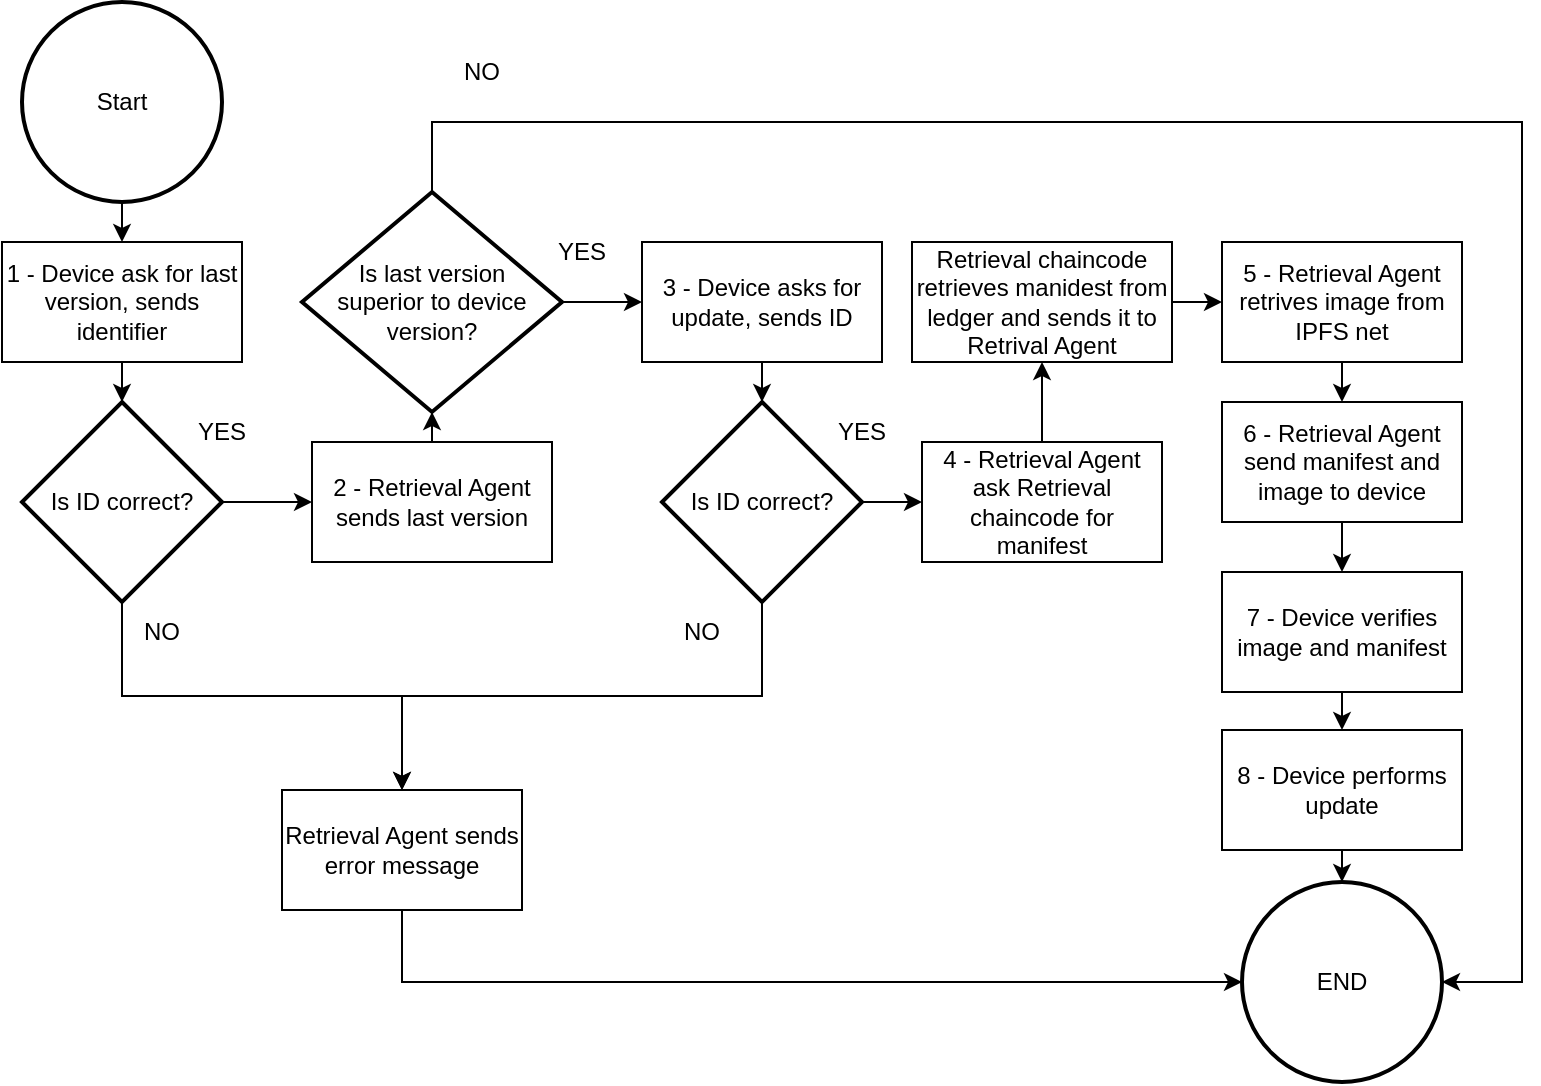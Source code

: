 <mxfile version="20.8.3" type="device"><diagram id="4w-IJWmi37oUQ3KKiI1N" name="Página-1"><mxGraphModel dx="836" dy="719" grid="1" gridSize="10" guides="1" tooltips="1" connect="1" arrows="1" fold="1" page="1" pageScale="1" pageWidth="1169" pageHeight="827" math="0" shadow="0"><root><mxCell id="0"/><mxCell id="1" parent="0"/><mxCell id="QY3zgaBW5sU18hBVyN55-4" style="edgeStyle=orthogonalEdgeStyle;rounded=0;orthogonalLoop=1;jettySize=auto;html=1;exitX=0.5;exitY=1;exitDx=0;exitDy=0;exitPerimeter=0;entryX=0.5;entryY=0;entryDx=0;entryDy=0;" parent="1" source="QY3zgaBW5sU18hBVyN55-2" target="QY3zgaBW5sU18hBVyN55-3" edge="1"><mxGeometry relative="1" as="geometry"/></mxCell><mxCell id="QY3zgaBW5sU18hBVyN55-2" value="Start" style="strokeWidth=2;html=1;shape=mxgraph.flowchart.start_2;whiteSpace=wrap;" parent="1" vertex="1"><mxGeometry x="400" y="20" width="100" height="100" as="geometry"/></mxCell><mxCell id="QY3zgaBW5sU18hBVyN55-8" style="edgeStyle=orthogonalEdgeStyle;rounded=0;orthogonalLoop=1;jettySize=auto;html=1;exitX=0.5;exitY=1;exitDx=0;exitDy=0;entryX=0.5;entryY=0;entryDx=0;entryDy=0;entryPerimeter=0;" parent="1" source="QY3zgaBW5sU18hBVyN55-3" target="QY3zgaBW5sU18hBVyN55-7" edge="1"><mxGeometry relative="1" as="geometry"/></mxCell><mxCell id="QY3zgaBW5sU18hBVyN55-3" value="1 - Device ask for last version, sends identifier" style="rounded=0;whiteSpace=wrap;html=1;" parent="1" vertex="1"><mxGeometry x="390" y="140" width="120" height="60" as="geometry"/></mxCell><mxCell id="QY3zgaBW5sU18hBVyN55-11" style="edgeStyle=orthogonalEdgeStyle;rounded=0;orthogonalLoop=1;jettySize=auto;html=1;exitX=0.5;exitY=0;exitDx=0;exitDy=0;entryX=0.5;entryY=1;entryDx=0;entryDy=0;entryPerimeter=0;" parent="1" source="QY3zgaBW5sU18hBVyN55-5" target="QY3zgaBW5sU18hBVyN55-10" edge="1"><mxGeometry relative="1" as="geometry"/></mxCell><mxCell id="QY3zgaBW5sU18hBVyN55-5" value="2 - Retrieval Agent sends last version" style="rounded=0;whiteSpace=wrap;html=1;" parent="1" vertex="1"><mxGeometry x="545" y="240" width="120" height="60" as="geometry"/></mxCell><mxCell id="QY3zgaBW5sU18hBVyN55-9" style="edgeStyle=orthogonalEdgeStyle;rounded=0;orthogonalLoop=1;jettySize=auto;html=1;exitX=1;exitY=0.5;exitDx=0;exitDy=0;exitPerimeter=0;entryX=0;entryY=0.5;entryDx=0;entryDy=0;" parent="1" source="QY3zgaBW5sU18hBVyN55-7" target="QY3zgaBW5sU18hBVyN55-5" edge="1"><mxGeometry relative="1" as="geometry"/></mxCell><mxCell id="QY3zgaBW5sU18hBVyN55-14" style="edgeStyle=orthogonalEdgeStyle;rounded=0;orthogonalLoop=1;jettySize=auto;html=1;exitX=0.5;exitY=1;exitDx=0;exitDy=0;exitPerimeter=0;entryX=0.5;entryY=0;entryDx=0;entryDy=0;" parent="1" source="QY3zgaBW5sU18hBVyN55-7" target="QY3zgaBW5sU18hBVyN55-13" edge="1"><mxGeometry relative="1" as="geometry"/></mxCell><mxCell id="QY3zgaBW5sU18hBVyN55-7" value="Is ID correct?" style="strokeWidth=2;html=1;shape=mxgraph.flowchart.decision;whiteSpace=wrap;" parent="1" vertex="1"><mxGeometry x="400" y="220" width="100" height="100" as="geometry"/></mxCell><mxCell id="QY3zgaBW5sU18hBVyN55-23" style="edgeStyle=orthogonalEdgeStyle;rounded=0;orthogonalLoop=1;jettySize=auto;html=1;exitX=1;exitY=0.5;exitDx=0;exitDy=0;exitPerimeter=0;entryX=0;entryY=0.5;entryDx=0;entryDy=0;" parent="1" source="QY3zgaBW5sU18hBVyN55-10" target="QY3zgaBW5sU18hBVyN55-16" edge="1"><mxGeometry relative="1" as="geometry"/></mxCell><mxCell id="QY3zgaBW5sU18hBVyN55-37" style="edgeStyle=orthogonalEdgeStyle;rounded=0;orthogonalLoop=1;jettySize=auto;html=1;exitX=0.5;exitY=0;exitDx=0;exitDy=0;exitPerimeter=0;entryX=1;entryY=0.5;entryDx=0;entryDy=0;entryPerimeter=0;" parent="1" source="QY3zgaBW5sU18hBVyN55-10" target="QY3zgaBW5sU18hBVyN55-35" edge="1"><mxGeometry relative="1" as="geometry"><Array as="points"><mxPoint x="605" y="80"/><mxPoint x="1150" y="80"/><mxPoint x="1150" y="510"/></Array></mxGeometry></mxCell><mxCell id="QY3zgaBW5sU18hBVyN55-10" value="&lt;div&gt;Is last version&lt;/div&gt;&lt;div&gt;superior to device version?&lt;br&gt;&lt;/div&gt;" style="strokeWidth=2;html=1;shape=mxgraph.flowchart.decision;whiteSpace=wrap;" parent="1" vertex="1"><mxGeometry x="540" y="115" width="130" height="110" as="geometry"/></mxCell><mxCell id="QY3zgaBW5sU18hBVyN55-12" value="YES" style="text;html=1;strokeColor=none;fillColor=none;align=center;verticalAlign=middle;whiteSpace=wrap;rounded=0;" parent="1" vertex="1"><mxGeometry x="470" y="220" width="60" height="30" as="geometry"/></mxCell><mxCell id="QY3zgaBW5sU18hBVyN55-41" style="edgeStyle=orthogonalEdgeStyle;rounded=0;orthogonalLoop=1;jettySize=auto;html=1;exitX=0.5;exitY=1;exitDx=0;exitDy=0;entryX=0;entryY=0.5;entryDx=0;entryDy=0;entryPerimeter=0;" parent="1" source="QY3zgaBW5sU18hBVyN55-13" target="QY3zgaBW5sU18hBVyN55-35" edge="1"><mxGeometry relative="1" as="geometry"/></mxCell><mxCell id="QY3zgaBW5sU18hBVyN55-13" value="Retrieval Agent sends error message" style="rounded=0;whiteSpace=wrap;html=1;" parent="1" vertex="1"><mxGeometry x="530" y="414" width="120" height="60" as="geometry"/></mxCell><mxCell id="QY3zgaBW5sU18hBVyN55-15" value="NO" style="text;html=1;strokeColor=none;fillColor=none;align=center;verticalAlign=middle;whiteSpace=wrap;rounded=0;" parent="1" vertex="1"><mxGeometry x="440" y="320" width="60" height="30" as="geometry"/></mxCell><mxCell id="QY3zgaBW5sU18hBVyN55-24" style="edgeStyle=orthogonalEdgeStyle;rounded=0;orthogonalLoop=1;jettySize=auto;html=1;exitX=0.5;exitY=1;exitDx=0;exitDy=0;entryX=0.5;entryY=0;entryDx=0;entryDy=0;entryPerimeter=0;" parent="1" source="QY3zgaBW5sU18hBVyN55-16" target="QY3zgaBW5sU18hBVyN55-20" edge="1"><mxGeometry relative="1" as="geometry"/></mxCell><mxCell id="QY3zgaBW5sU18hBVyN55-16" value="3 - Device asks for update, sends ID" style="rounded=0;whiteSpace=wrap;html=1;" parent="1" vertex="1"><mxGeometry x="710" y="140" width="120" height="60" as="geometry"/></mxCell><mxCell id="wRc8qmhpq1NBOL2DZ_BU-3" style="edgeStyle=orthogonalEdgeStyle;rounded=0;orthogonalLoop=1;jettySize=auto;html=1;exitX=0.5;exitY=0;exitDx=0;exitDy=0;entryX=0.5;entryY=1;entryDx=0;entryDy=0;" edge="1" parent="1" source="QY3zgaBW5sU18hBVyN55-17" target="wRc8qmhpq1NBOL2DZ_BU-2"><mxGeometry relative="1" as="geometry"/></mxCell><mxCell id="QY3zgaBW5sU18hBVyN55-17" value="4 - Retrieval Agent ask Retrieval chaincode for manifest" style="rounded=0;whiteSpace=wrap;html=1;" parent="1" vertex="1"><mxGeometry x="850" y="240" width="120" height="60" as="geometry"/></mxCell><mxCell id="QY3zgaBW5sU18hBVyN55-18" style="edgeStyle=orthogonalEdgeStyle;rounded=0;orthogonalLoop=1;jettySize=auto;html=1;exitX=1;exitY=0.5;exitDx=0;exitDy=0;exitPerimeter=0;entryX=0;entryY=0.5;entryDx=0;entryDy=0;" parent="1" source="QY3zgaBW5sU18hBVyN55-20" target="QY3zgaBW5sU18hBVyN55-17" edge="1"><mxGeometry relative="1" as="geometry"/></mxCell><mxCell id="QY3zgaBW5sU18hBVyN55-19" style="edgeStyle=orthogonalEdgeStyle;rounded=0;orthogonalLoop=1;jettySize=auto;html=1;exitX=0.5;exitY=1;exitDx=0;exitDy=0;exitPerimeter=0;entryX=0.5;entryY=0;entryDx=0;entryDy=0;" parent="1" source="QY3zgaBW5sU18hBVyN55-20" target="QY3zgaBW5sU18hBVyN55-13" edge="1"><mxGeometry relative="1" as="geometry"><mxPoint x="200" y="980" as="targetPoint"/></mxGeometry></mxCell><mxCell id="QY3zgaBW5sU18hBVyN55-20" value="Is ID correct?" style="strokeWidth=2;html=1;shape=mxgraph.flowchart.decision;whiteSpace=wrap;" parent="1" vertex="1"><mxGeometry x="720" y="220" width="100" height="100" as="geometry"/></mxCell><mxCell id="QY3zgaBW5sU18hBVyN55-21" value="YES" style="text;html=1;strokeColor=none;fillColor=none;align=center;verticalAlign=middle;whiteSpace=wrap;rounded=0;" parent="1" vertex="1"><mxGeometry x="790" y="220" width="60" height="30" as="geometry"/></mxCell><mxCell id="QY3zgaBW5sU18hBVyN55-22" value="NO" style="text;html=1;strokeColor=none;fillColor=none;align=center;verticalAlign=middle;whiteSpace=wrap;rounded=0;" parent="1" vertex="1"><mxGeometry x="710" y="320" width="60" height="30" as="geometry"/></mxCell><mxCell id="QY3zgaBW5sU18hBVyN55-28" style="edgeStyle=orthogonalEdgeStyle;rounded=0;orthogonalLoop=1;jettySize=auto;html=1;exitX=0.5;exitY=1;exitDx=0;exitDy=0;entryX=0.5;entryY=0;entryDx=0;entryDy=0;" parent="1" source="QY3zgaBW5sU18hBVyN55-25" target="QY3zgaBW5sU18hBVyN55-27" edge="1"><mxGeometry relative="1" as="geometry"/></mxCell><mxCell id="QY3zgaBW5sU18hBVyN55-25" value="5 - Retrieval Agent retrives image from IPFS net" style="rounded=0;whiteSpace=wrap;html=1;" parent="1" vertex="1"><mxGeometry x="1000" y="140" width="120" height="60" as="geometry"/></mxCell><mxCell id="QY3zgaBW5sU18hBVyN55-30" style="edgeStyle=orthogonalEdgeStyle;rounded=0;orthogonalLoop=1;jettySize=auto;html=1;exitX=0.5;exitY=1;exitDx=0;exitDy=0;entryX=0.5;entryY=0;entryDx=0;entryDy=0;" parent="1" source="QY3zgaBW5sU18hBVyN55-27" target="QY3zgaBW5sU18hBVyN55-29" edge="1"><mxGeometry relative="1" as="geometry"/></mxCell><mxCell id="QY3zgaBW5sU18hBVyN55-27" value="6 - Retrieval Agent send manifest and image to device" style="rounded=0;whiteSpace=wrap;html=1;" parent="1" vertex="1"><mxGeometry x="1000" y="220" width="120" height="60" as="geometry"/></mxCell><mxCell id="QY3zgaBW5sU18hBVyN55-33" style="edgeStyle=orthogonalEdgeStyle;rounded=0;orthogonalLoop=1;jettySize=auto;html=1;exitX=0.5;exitY=1;exitDx=0;exitDy=0;entryX=0.5;entryY=0;entryDx=0;entryDy=0;" parent="1" source="QY3zgaBW5sU18hBVyN55-29" target="QY3zgaBW5sU18hBVyN55-34" edge="1"><mxGeometry relative="1" as="geometry"><mxPoint x="1060" y="560" as="targetPoint"/></mxGeometry></mxCell><mxCell id="QY3zgaBW5sU18hBVyN55-29" value="7 - Device verifies image and manifest" style="rounded=0;whiteSpace=wrap;html=1;" parent="1" vertex="1"><mxGeometry x="1000" y="305" width="120" height="60" as="geometry"/></mxCell><mxCell id="QY3zgaBW5sU18hBVyN55-36" style="edgeStyle=orthogonalEdgeStyle;rounded=0;orthogonalLoop=1;jettySize=auto;html=1;exitX=0.5;exitY=1;exitDx=0;exitDy=0;entryX=0.5;entryY=0;entryDx=0;entryDy=0;entryPerimeter=0;" parent="1" source="QY3zgaBW5sU18hBVyN55-34" target="QY3zgaBW5sU18hBVyN55-35" edge="1"><mxGeometry relative="1" as="geometry"/></mxCell><mxCell id="QY3zgaBW5sU18hBVyN55-34" value="8 - Device performs update" style="rounded=0;whiteSpace=wrap;html=1;" parent="1" vertex="1"><mxGeometry x="1000" y="384" width="120" height="60" as="geometry"/></mxCell><mxCell id="QY3zgaBW5sU18hBVyN55-35" value="END" style="strokeWidth=2;html=1;shape=mxgraph.flowchart.start_2;whiteSpace=wrap;" parent="1" vertex="1"><mxGeometry x="1010" y="460" width="100" height="100" as="geometry"/></mxCell><mxCell id="QY3zgaBW5sU18hBVyN55-38" value="NO" style="text;html=1;strokeColor=none;fillColor=none;align=center;verticalAlign=middle;whiteSpace=wrap;rounded=0;" parent="1" vertex="1"><mxGeometry x="600" y="40" width="60" height="30" as="geometry"/></mxCell><mxCell id="QY3zgaBW5sU18hBVyN55-40" value="YES" style="text;html=1;strokeColor=none;fillColor=none;align=center;verticalAlign=middle;whiteSpace=wrap;rounded=0;" parent="1" vertex="1"><mxGeometry x="650" y="130" width="60" height="30" as="geometry"/></mxCell><mxCell id="wRc8qmhpq1NBOL2DZ_BU-4" style="edgeStyle=orthogonalEdgeStyle;rounded=0;orthogonalLoop=1;jettySize=auto;html=1;exitX=1;exitY=0.5;exitDx=0;exitDy=0;" edge="1" parent="1" source="wRc8qmhpq1NBOL2DZ_BU-2" target="QY3zgaBW5sU18hBVyN55-25"><mxGeometry relative="1" as="geometry"/></mxCell><mxCell id="wRc8qmhpq1NBOL2DZ_BU-2" value="Retrieval chaincode retrieves manidest from ledger and sends it to Retrival Agent" style="rounded=0;whiteSpace=wrap;html=1;" vertex="1" parent="1"><mxGeometry x="845" y="140" width="130" height="60" as="geometry"/></mxCell></root></mxGraphModel></diagram></mxfile>